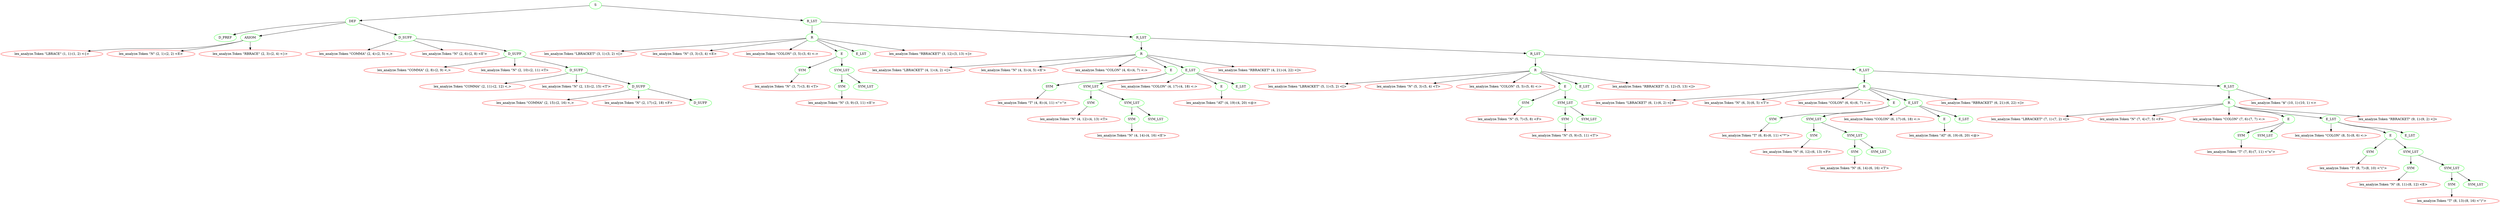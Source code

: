 digraph {
1 [label="S"][color=green]
2 [label="DEF"][color=green]
3 [label="D_PREF"][color=green]
2->3
4 [label="AXIOM"][color=green]
5 [label="lex_analyze.Token \"LBRACE\" (1, 1)-(1, 2) <{>"][color=red]
4->5
6 [label="lex_analyze.Token \"N\" (2, 1)-(2, 2) <E>"][color=red]
4->6
7 [label="lex_analyze.Token \"RBRACE\" (2, 3)-(2, 4) <}>"][color=red]
4->7
2->4
8 [label="D_SUFF"][color=green]
9 [label="lex_analyze.Token \"COMMA\" (2, 4)-(2, 5) <,>"][color=red]
8->9
10 [label="lex_analyze.Token \"N\" (2, 6)-(2, 8) <E'>"][color=red]
8->10
11 [label="D_SUFF"][color=green]
12 [label="lex_analyze.Token \"COMMA\" (2, 8)-(2, 9) <,>"][color=red]
11->12
13 [label="lex_analyze.Token \"N\" (2, 10)-(2, 11) <T>"][color=red]
11->13
14 [label="D_SUFF"][color=green]
15 [label="lex_analyze.Token \"COMMA\" (2, 11)-(2, 12) <,>"][color=red]
14->15
16 [label="lex_analyze.Token \"N\" (2, 13)-(2, 15) <T'>"][color=red]
14->16
17 [label="D_SUFF"][color=green]
18 [label="lex_analyze.Token \"COMMA\" (2, 15)-(2, 16) <,>"][color=red]
17->18
19 [label="lex_analyze.Token \"N\" (2, 17)-(2, 18) <F>"][color=red]
17->19
20 [label="D_SUFF"][color=green]
17->20
14->17
11->14
8->11
2->8
1->2
21 [label="R_LST"][color=green]
22 [label="R"][color=green]
23 [label="lex_analyze.Token \"LBRACKET\" (3, 1)-(3, 2) <[>"][color=red]
22->23
24 [label="lex_analyze.Token \"N\" (3, 3)-(3, 4) <E>"][color=red]
22->24
25 [label="lex_analyze.Token \"COLON\" (3, 5)-(3, 6) <:>"][color=red]
22->25
26 [label="E"][color=green]
27 [label="SYM"][color=green]
28 [label="lex_analyze.Token \"N\" (3, 7)-(3, 8) <T>"][color=red]
27->28
26->27
29 [label="SYM_LST"][color=green]
30 [label="SYM"][color=green]
31 [label="lex_analyze.Token \"N\" (3, 9)-(3, 11) <E'>"][color=red]
30->31
29->30
32 [label="SYM_LST"][color=green]
29->32
26->29
22->26
33 [label="E_LST"][color=green]
22->33
34 [label="lex_analyze.Token \"RBRACKET\" (3, 12)-(3, 13) <]>"][color=red]
22->34
21->22
35 [label="R_LST"][color=green]
36 [label="R"][color=green]
37 [label="lex_analyze.Token \"LBRACKET\" (4, 1)-(4, 2) <[>"][color=red]
36->37
38 [label="lex_analyze.Token \"N\" (4, 3)-(4, 5) <E'>"][color=red]
36->38
39 [label="lex_analyze.Token \"COLON\" (4, 6)-(4, 7) <:>"][color=red]
36->39
40 [label="E"][color=green]
41 [label="SYM"][color=green]
42 [label="lex_analyze.Token \"T\" (4, 8)-(4, 11) <\"+\">"][color=red]
41->42
40->41
43 [label="SYM_LST"][color=green]
44 [label="SYM"][color=green]
45 [label="lex_analyze.Token \"N\" (4, 12)-(4, 13) <T>"][color=red]
44->45
43->44
46 [label="SYM_LST"][color=green]
47 [label="SYM"][color=green]
48 [label="lex_analyze.Token \"N\" (4, 14)-(4, 16) <E'>"][color=red]
47->48
46->47
49 [label="SYM_LST"][color=green]
46->49
43->46
40->43
36->40
50 [label="E_LST"][color=green]
51 [label="lex_analyze.Token \"COLON\" (4, 17)-(4, 18) <:>"][color=red]
50->51
52 [label="E"][color=green]
53 [label="lex_analyze.Token \"AT\" (4, 19)-(4, 20) <@>"][color=red]
52->53
50->52
54 [label="E_LST"][color=green]
50->54
36->50
55 [label="lex_analyze.Token \"RBRACKET\" (4, 21)-(4, 22) <]>"][color=red]
36->55
35->36
56 [label="R_LST"][color=green]
57 [label="R"][color=green]
58 [label="lex_analyze.Token \"LBRACKET\" (5, 1)-(5, 2) <[>"][color=red]
57->58
59 [label="lex_analyze.Token \"N\" (5, 3)-(5, 4) <T>"][color=red]
57->59
60 [label="lex_analyze.Token \"COLON\" (5, 5)-(5, 6) <:>"][color=red]
57->60
61 [label="E"][color=green]
62 [label="SYM"][color=green]
63 [label="lex_analyze.Token \"N\" (5, 7)-(5, 8) <F>"][color=red]
62->63
61->62
64 [label="SYM_LST"][color=green]
65 [label="SYM"][color=green]
66 [label="lex_analyze.Token \"N\" (5, 9)-(5, 11) <T'>"][color=red]
65->66
64->65
67 [label="SYM_LST"][color=green]
64->67
61->64
57->61
68 [label="E_LST"][color=green]
57->68
69 [label="lex_analyze.Token \"RBRACKET\" (5, 12)-(5, 13) <]>"][color=red]
57->69
56->57
70 [label="R_LST"][color=green]
71 [label="R"][color=green]
72 [label="lex_analyze.Token \"LBRACKET\" (6, 1)-(6, 2) <[>"][color=red]
71->72
73 [label="lex_analyze.Token \"N\" (6, 3)-(6, 5) <T'>"][color=red]
71->73
74 [label="lex_analyze.Token \"COLON\" (6, 6)-(6, 7) <:>"][color=red]
71->74
75 [label="E"][color=green]
76 [label="SYM"][color=green]
77 [label="lex_analyze.Token \"T\" (6, 8)-(6, 11) <\"*\">"][color=red]
76->77
75->76
78 [label="SYM_LST"][color=green]
79 [label="SYM"][color=green]
80 [label="lex_analyze.Token \"N\" (6, 12)-(6, 13) <F>"][color=red]
79->80
78->79
81 [label="SYM_LST"][color=green]
82 [label="SYM"][color=green]
83 [label="lex_analyze.Token \"N\" (6, 14)-(6, 16) <T'>"][color=red]
82->83
81->82
84 [label="SYM_LST"][color=green]
81->84
78->81
75->78
71->75
85 [label="E_LST"][color=green]
86 [label="lex_analyze.Token \"COLON\" (6, 17)-(6, 18) <:>"][color=red]
85->86
87 [label="E"][color=green]
88 [label="lex_analyze.Token \"AT\" (6, 19)-(6, 20) <@>"][color=red]
87->88
85->87
89 [label="E_LST"][color=green]
85->89
71->85
90 [label="lex_analyze.Token \"RBRACKET\" (6, 21)-(6, 22) <]>"][color=red]
71->90
70->71
91 [label="R_LST"][color=green]
92 [label="R"][color=green]
93 [label="lex_analyze.Token \"LBRACKET\" (7, 1)-(7, 2) <[>"][color=red]
92->93
94 [label="lex_analyze.Token \"N\" (7, 4)-(7, 5) <F>"][color=red]
92->94
95 [label="lex_analyze.Token \"COLON\" (7, 6)-(7, 7) <:>"][color=red]
92->95
96 [label="E"][color=green]
97 [label="SYM"][color=green]
98 [label="lex_analyze.Token \"T\" (7, 8)-(7, 11) <\"n\">"][color=red]
97->98
96->97
99 [label="SYM_LST"][color=green]
96->99
92->96
100 [label="E_LST"][color=green]
101 [label="lex_analyze.Token \"COLON\" (8, 5)-(8, 6) <:>"][color=red]
100->101
102 [label="E"][color=green]
103 [label="SYM"][color=green]
104 [label="lex_analyze.Token \"T\" (8, 7)-(8, 10) <\"(\">"][color=red]
103->104
102->103
105 [label="SYM_LST"][color=green]
106 [label="SYM"][color=green]
107 [label="lex_analyze.Token \"N\" (8, 11)-(8, 12) <E>"][color=red]
106->107
105->106
108 [label="SYM_LST"][color=green]
109 [label="SYM"][color=green]
110 [label="lex_analyze.Token \"T\" (8, 13)-(8, 16) <\")\">"][color=red]
109->110
108->109
111 [label="SYM_LST"][color=green]
108->111
105->108
102->105
100->102
112 [label="E_LST"][color=green]
100->112
92->100
113 [label="lex_analyze.Token \"RBRACKET\" (9, 1)-(9, 2) <]>"][color=red]
92->113
91->92
116 [label="lex_analyze.Token \"$\" (10, 1)-(10, 1) <>"][color=red]
91->116
70->91
56->70
35->56
21->35
1->21
}
